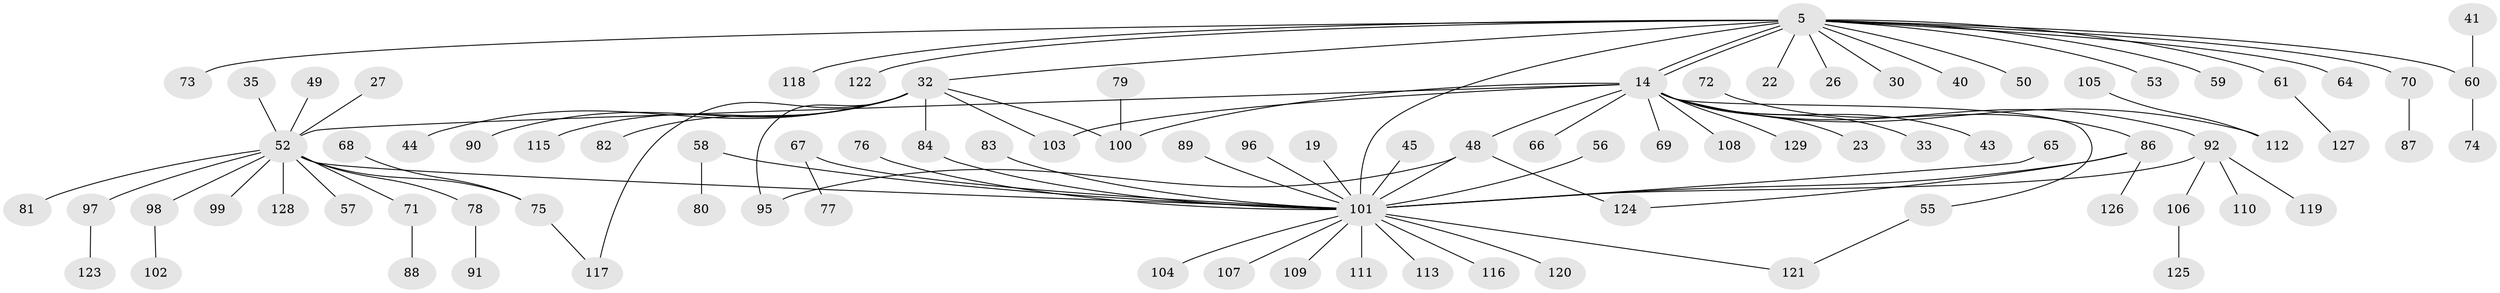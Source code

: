 // original degree distribution, {9: 0.007751937984496124, 12: 0.007751937984496124, 4: 0.03875968992248062, 2: 0.17054263565891473, 8: 0.015503875968992248, 23: 0.007751937984496124, 3: 0.11627906976744186, 5: 0.03875968992248062, 7: 0.007751937984496124, 21: 0.007751937984496124, 1: 0.5736434108527132, 6: 0.007751937984496124}
// Generated by graph-tools (version 1.1) at 2025/50/03/04/25 21:50:29]
// undirected, 90 vertices, 100 edges
graph export_dot {
graph [start="1"]
  node [color=gray90,style=filled];
  5 [super="+2"];
  14;
  19;
  22;
  23;
  26;
  27;
  30;
  32 [super="+13+20+28"];
  33;
  35;
  40 [super="+4"];
  41;
  43;
  44;
  45;
  48 [super="+21"];
  49;
  50;
  52 [super="+12+47"];
  53 [super="+7"];
  55;
  56;
  57;
  58;
  59;
  60 [super="+29"];
  61;
  64;
  65;
  66;
  67 [super="+62"];
  68;
  69;
  70 [super="+31"];
  71;
  72;
  73;
  74;
  75 [super="+54"];
  76;
  77;
  78;
  79;
  80;
  81;
  82;
  83;
  84;
  86 [super="+10"];
  87;
  88;
  89;
  90;
  91;
  92 [super="+51+63"];
  95 [super="+36"];
  96;
  97;
  98;
  99;
  100 [super="+18"];
  101 [super="+94+6+93"];
  102;
  103;
  104;
  105;
  106;
  107;
  108;
  109;
  110;
  111;
  112 [super="+46"];
  113 [super="+15"];
  115;
  116;
  117 [super="+39"];
  118 [super="+38"];
  119;
  120;
  121;
  122;
  123;
  124 [super="+114"];
  125;
  126;
  127;
  128;
  129;
  5 -- 14 [weight=2];
  5 -- 14;
  5 -- 22;
  5 -- 64;
  5 -- 73;
  5 -- 26;
  5 -- 30;
  5 -- 50;
  5 -- 122;
  5 -- 59;
  5 -- 60 [weight=3];
  5 -- 61;
  5 -- 32 [weight=2];
  5 -- 70;
  5 -- 40;
  5 -- 101 [weight=3];
  5 -- 53;
  5 -- 118;
  14 -- 23;
  14 -- 33;
  14 -- 43;
  14 -- 48 [weight=2];
  14 -- 55;
  14 -- 66;
  14 -- 69;
  14 -- 92 [weight=2];
  14 -- 103;
  14 -- 108;
  14 -- 129;
  14 -- 52;
  14 -- 112;
  14 -- 100;
  19 -- 101;
  27 -- 52;
  32 -- 82;
  32 -- 90;
  32 -- 103;
  32 -- 115;
  32 -- 84;
  32 -- 44;
  32 -- 117;
  32 -- 95;
  32 -- 100;
  35 -- 52;
  41 -- 60;
  45 -- 101;
  48 -- 95;
  48 -- 124;
  48 -- 101;
  49 -- 52;
  52 -- 71;
  52 -- 128;
  52 -- 97;
  52 -- 98;
  52 -- 99;
  52 -- 78;
  52 -- 81;
  52 -- 57;
  52 -- 101 [weight=2];
  52 -- 75;
  55 -- 121;
  56 -- 101;
  58 -- 80;
  58 -- 101;
  60 -- 74;
  61 -- 127;
  65 -- 101;
  67 -- 77;
  67 -- 101;
  68 -- 75;
  70 -- 87;
  71 -- 88;
  72 -- 86;
  75 -- 117;
  76 -- 101;
  78 -- 91;
  79 -- 100;
  83 -- 101;
  84 -- 101;
  86 -- 126;
  86 -- 124;
  86 -- 101 [weight=2];
  89 -- 101;
  92 -- 110;
  92 -- 106;
  92 -- 119;
  92 -- 101;
  96 -- 101;
  97 -- 123;
  98 -- 102;
  101 -- 120;
  101 -- 121;
  101 -- 116;
  101 -- 104;
  101 -- 107;
  101 -- 109;
  101 -- 111;
  101 -- 113;
  105 -- 112;
  106 -- 125;
}
